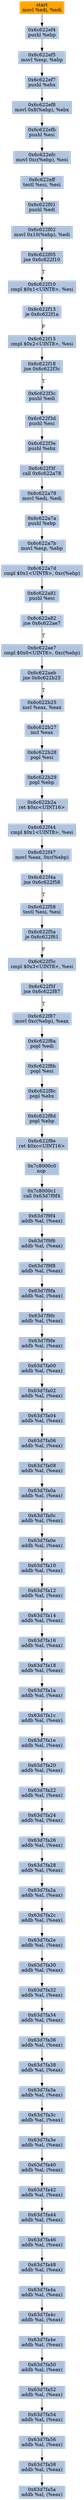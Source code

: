 digraph G {
node[shape=rectangle,style=filled,fillcolor=lightsteelblue,color=lightsteelblue]
bgcolor="transparent"
a0x6c622ef2movl_edi_edi[label="start\nmovl %edi, %edi",color="lightgrey",fillcolor="orange"];
a0x6c622ef4pushl_ebp[label="0x6c622ef4\npushl %ebp"];
a0x6c622ef5movl_esp_ebp[label="0x6c622ef5\nmovl %esp, %ebp"];
a0x6c622ef7pushl_ebx[label="0x6c622ef7\npushl %ebx"];
a0x6c622ef8movl_0x8ebp__ebx[label="0x6c622ef8\nmovl 0x8(%ebp), %ebx"];
a0x6c622efbpushl_esi[label="0x6c622efb\npushl %esi"];
a0x6c622efcmovl_0xcebp__esi[label="0x6c622efc\nmovl 0xc(%ebp), %esi"];
a0x6c622efftestl_esi_esi[label="0x6c622eff\ntestl %esi, %esi"];
a0x6c622f01pushl_edi[label="0x6c622f01\npushl %edi"];
a0x6c622f02movl_0x10ebp__edi[label="0x6c622f02\nmovl 0x10(%ebp), %edi"];
a0x6c622f05jne_0x6c622f10[label="0x6c622f05\njne 0x6c622f10"];
a0x6c622f10cmpl_0x1UINT8_esi[label="0x6c622f10\ncmpl $0x1<UINT8>, %esi"];
a0x6c622f13je_0x6c622f1a[label="0x6c622f13\nje 0x6c622f1a"];
a0x6c622f15cmpl_0x2UINT8_esi[label="0x6c622f15\ncmpl $0x2<UINT8>, %esi"];
a0x6c622f18jne_0x6c622f3c[label="0x6c622f18\njne 0x6c622f3c"];
a0x6c622f3cpushl_edi[label="0x6c622f3c\npushl %edi"];
a0x6c622f3dpushl_esi[label="0x6c622f3d\npushl %esi"];
a0x6c622f3epushl_ebx[label="0x6c622f3e\npushl %ebx"];
a0x6c622f3fcall_0x6c622a78[label="0x6c622f3f\ncall 0x6c622a78"];
a0x6c622a78movl_edi_edi[label="0x6c622a78\nmovl %edi, %edi"];
a0x6c622a7apushl_ebp[label="0x6c622a7a\npushl %ebp"];
a0x6c622a7bmovl_esp_ebp[label="0x6c622a7b\nmovl %esp, %ebp"];
a0x6c622a7dcmpl_0x1UINT8_0xcebp_[label="0x6c622a7d\ncmpl $0x1<UINT8>, 0xc(%ebp)"];
a0x6c622a81pushl_esi[label="0x6c622a81\npushl %esi"];
a0x6c622a82jne_0x6c622ae7[label="0x6c622a82\njne 0x6c622ae7"];
a0x6c622ae7cmpl_0x0UINT8_0xcebp_[label="0x6c622ae7\ncmpl $0x0<UINT8>, 0xc(%ebp)"];
a0x6c622aebjne_0x6c622b25[label="0x6c622aeb\njne 0x6c622b25"];
a0x6c622b25xorl_eax_eax[label="0x6c622b25\nxorl %eax, %eax"];
a0x6c622b27incl_eax[label="0x6c622b27\nincl %eax"];
a0x6c622b28popl_esi[label="0x6c622b28\npopl %esi"];
a0x6c622b29popl_ebp[label="0x6c622b29\npopl %ebp"];
a0x6c622b2aret_0xcUINT16[label="0x6c622b2a\nret $0xc<UINT16>"];
a0x6c622f44cmpl_0x1UINT8_esi[label="0x6c622f44\ncmpl $0x1<UINT8>, %esi"];
a0x6c622f47movl_eax_0xcebp_[label="0x6c622f47\nmovl %eax, 0xc(%ebp)"];
a0x6c622f4ajne_0x6c622f58[label="0x6c622f4a\njne 0x6c622f58"];
a0x6c622f58testl_esi_esi[label="0x6c622f58\ntestl %esi, %esi"];
a0x6c622f5aje_0x6c622f61[label="0x6c622f5a\nje 0x6c622f61"];
a0x6c622f5ccmpl_0x3UINT8_esi[label="0x6c622f5c\ncmpl $0x3<UINT8>, %esi"];
a0x6c622f5fjne_0x6c622f87[label="0x6c622f5f\njne 0x6c622f87"];
a0x6c622f87movl_0xcebp__eax[label="0x6c622f87\nmovl 0xc(%ebp), %eax"];
a0x6c622f8apopl_edi[label="0x6c622f8a\npopl %edi"];
a0x6c622f8bpopl_esi[label="0x6c622f8b\npopl %esi"];
a0x6c622f8cpopl_ebx[label="0x6c622f8c\npopl %ebx"];
a0x6c622f8dpopl_ebp[label="0x6c622f8d\npopl %ebp"];
a0x6c622f8eret_0xcUINT16[label="0x6c622f8e\nret $0xc<UINT16>"];
a0x7c8000c0nop_[label="0x7c8000c0\nnop "];
a0x7c8000c1call_0x63d7f9f4[label="0x7c8000c1\ncall 0x63d7f9f4"];
a0x63d7f9f4addb_al_eax_[label="0x63d7f9f4\naddb %al, (%eax)"];
a0x63d7f9f6addb_al_eax_[label="0x63d7f9f6\naddb %al, (%eax)"];
a0x63d7f9f8addb_al_eax_[label="0x63d7f9f8\naddb %al, (%eax)"];
a0x63d7f9faaddb_al_eax_[label="0x63d7f9fa\naddb %al, (%eax)"];
a0x63d7f9fcaddb_al_eax_[label="0x63d7f9fc\naddb %al, (%eax)"];
a0x63d7f9feaddb_al_eax_[label="0x63d7f9fe\naddb %al, (%eax)"];
a0x63d7fa00addb_al_eax_[label="0x63d7fa00\naddb %al, (%eax)"];
a0x63d7fa02addb_al_eax_[label="0x63d7fa02\naddb %al, (%eax)"];
a0x63d7fa04addb_al_eax_[label="0x63d7fa04\naddb %al, (%eax)"];
a0x63d7fa06addb_al_eax_[label="0x63d7fa06\naddb %al, (%eax)"];
a0x63d7fa08addb_al_eax_[label="0x63d7fa08\naddb %al, (%eax)"];
a0x63d7fa0aaddb_al_eax_[label="0x63d7fa0a\naddb %al, (%eax)"];
a0x63d7fa0caddb_al_eax_[label="0x63d7fa0c\naddb %al, (%eax)"];
a0x63d7fa0eaddb_al_eax_[label="0x63d7fa0e\naddb %al, (%eax)"];
a0x63d7fa10addb_al_eax_[label="0x63d7fa10\naddb %al, (%eax)"];
a0x63d7fa12addb_al_eax_[label="0x63d7fa12\naddb %al, (%eax)"];
a0x63d7fa14addb_al_eax_[label="0x63d7fa14\naddb %al, (%eax)"];
a0x63d7fa16addb_al_eax_[label="0x63d7fa16\naddb %al, (%eax)"];
a0x63d7fa18addb_al_eax_[label="0x63d7fa18\naddb %al, (%eax)"];
a0x63d7fa1aaddb_al_eax_[label="0x63d7fa1a\naddb %al, (%eax)"];
a0x63d7fa1caddb_al_eax_[label="0x63d7fa1c\naddb %al, (%eax)"];
a0x63d7fa1eaddb_al_eax_[label="0x63d7fa1e\naddb %al, (%eax)"];
a0x63d7fa20addb_al_eax_[label="0x63d7fa20\naddb %al, (%eax)"];
a0x63d7fa22addb_al_eax_[label="0x63d7fa22\naddb %al, (%eax)"];
a0x63d7fa24addb_al_eax_[label="0x63d7fa24\naddb %al, (%eax)"];
a0x63d7fa26addb_al_eax_[label="0x63d7fa26\naddb %al, (%eax)"];
a0x63d7fa28addb_al_eax_[label="0x63d7fa28\naddb %al, (%eax)"];
a0x63d7fa2aaddb_al_eax_[label="0x63d7fa2a\naddb %al, (%eax)"];
a0x63d7fa2caddb_al_eax_[label="0x63d7fa2c\naddb %al, (%eax)"];
a0x63d7fa2eaddb_al_eax_[label="0x63d7fa2e\naddb %al, (%eax)"];
a0x63d7fa30addb_al_eax_[label="0x63d7fa30\naddb %al, (%eax)"];
a0x63d7fa32addb_al_eax_[label="0x63d7fa32\naddb %al, (%eax)"];
a0x63d7fa34addb_al_eax_[label="0x63d7fa34\naddb %al, (%eax)"];
a0x63d7fa36addb_al_eax_[label="0x63d7fa36\naddb %al, (%eax)"];
a0x63d7fa38addb_al_eax_[label="0x63d7fa38\naddb %al, (%eax)"];
a0x63d7fa3aaddb_al_eax_[label="0x63d7fa3a\naddb %al, (%eax)"];
a0x63d7fa3caddb_al_eax_[label="0x63d7fa3c\naddb %al, (%eax)"];
a0x63d7fa3eaddb_al_eax_[label="0x63d7fa3e\naddb %al, (%eax)"];
a0x63d7fa40addb_al_eax_[label="0x63d7fa40\naddb %al, (%eax)"];
a0x63d7fa42addb_al_eax_[label="0x63d7fa42\naddb %al, (%eax)"];
a0x63d7fa44addb_al_eax_[label="0x63d7fa44\naddb %al, (%eax)"];
a0x63d7fa46addb_al_eax_[label="0x63d7fa46\naddb %al, (%eax)"];
a0x63d7fa48addb_al_eax_[label="0x63d7fa48\naddb %al, (%eax)"];
a0x63d7fa4aaddb_al_eax_[label="0x63d7fa4a\naddb %al, (%eax)"];
a0x63d7fa4caddb_al_eax_[label="0x63d7fa4c\naddb %al, (%eax)"];
a0x63d7fa4eaddb_al_eax_[label="0x63d7fa4e\naddb %al, (%eax)"];
a0x63d7fa50addb_al_eax_[label="0x63d7fa50\naddb %al, (%eax)"];
a0x63d7fa52addb_al_eax_[label="0x63d7fa52\naddb %al, (%eax)"];
a0x63d7fa54addb_al_eax_[label="0x63d7fa54\naddb %al, (%eax)"];
a0x63d7fa56addb_al_eax_[label="0x63d7fa56\naddb %al, (%eax)"];
a0x63d7fa58addb_al_eax_[label="0x63d7fa58\naddb %al, (%eax)"];
a0x63d7fa5aaddb_al_eax_[label="0x63d7fa5a\naddb %al, (%eax)"];
a0x6c622ef2movl_edi_edi -> a0x6c622ef4pushl_ebp [color="#000000"];
a0x6c622ef4pushl_ebp -> a0x6c622ef5movl_esp_ebp [color="#000000"];
a0x6c622ef5movl_esp_ebp -> a0x6c622ef7pushl_ebx [color="#000000"];
a0x6c622ef7pushl_ebx -> a0x6c622ef8movl_0x8ebp__ebx [color="#000000"];
a0x6c622ef8movl_0x8ebp__ebx -> a0x6c622efbpushl_esi [color="#000000"];
a0x6c622efbpushl_esi -> a0x6c622efcmovl_0xcebp__esi [color="#000000"];
a0x6c622efcmovl_0xcebp__esi -> a0x6c622efftestl_esi_esi [color="#000000"];
a0x6c622efftestl_esi_esi -> a0x6c622f01pushl_edi [color="#000000"];
a0x6c622f01pushl_edi -> a0x6c622f02movl_0x10ebp__edi [color="#000000"];
a0x6c622f02movl_0x10ebp__edi -> a0x6c622f05jne_0x6c622f10 [color="#000000"];
a0x6c622f05jne_0x6c622f10 -> a0x6c622f10cmpl_0x1UINT8_esi [color="#000000",label="T"];
a0x6c622f10cmpl_0x1UINT8_esi -> a0x6c622f13je_0x6c622f1a [color="#000000"];
a0x6c622f13je_0x6c622f1a -> a0x6c622f15cmpl_0x2UINT8_esi [color="#000000",label="F"];
a0x6c622f15cmpl_0x2UINT8_esi -> a0x6c622f18jne_0x6c622f3c [color="#000000"];
a0x6c622f18jne_0x6c622f3c -> a0x6c622f3cpushl_edi [color="#000000",label="T"];
a0x6c622f3cpushl_edi -> a0x6c622f3dpushl_esi [color="#000000"];
a0x6c622f3dpushl_esi -> a0x6c622f3epushl_ebx [color="#000000"];
a0x6c622f3epushl_ebx -> a0x6c622f3fcall_0x6c622a78 [color="#000000"];
a0x6c622f3fcall_0x6c622a78 -> a0x6c622a78movl_edi_edi [color="#000000"];
a0x6c622a78movl_edi_edi -> a0x6c622a7apushl_ebp [color="#000000"];
a0x6c622a7apushl_ebp -> a0x6c622a7bmovl_esp_ebp [color="#000000"];
a0x6c622a7bmovl_esp_ebp -> a0x6c622a7dcmpl_0x1UINT8_0xcebp_ [color="#000000"];
a0x6c622a7dcmpl_0x1UINT8_0xcebp_ -> a0x6c622a81pushl_esi [color="#000000"];
a0x6c622a81pushl_esi -> a0x6c622a82jne_0x6c622ae7 [color="#000000"];
a0x6c622a82jne_0x6c622ae7 -> a0x6c622ae7cmpl_0x0UINT8_0xcebp_ [color="#000000",label="T"];
a0x6c622ae7cmpl_0x0UINT8_0xcebp_ -> a0x6c622aebjne_0x6c622b25 [color="#000000"];
a0x6c622aebjne_0x6c622b25 -> a0x6c622b25xorl_eax_eax [color="#000000",label="T"];
a0x6c622b25xorl_eax_eax -> a0x6c622b27incl_eax [color="#000000"];
a0x6c622b27incl_eax -> a0x6c622b28popl_esi [color="#000000"];
a0x6c622b28popl_esi -> a0x6c622b29popl_ebp [color="#000000"];
a0x6c622b29popl_ebp -> a0x6c622b2aret_0xcUINT16 [color="#000000"];
a0x6c622b2aret_0xcUINT16 -> a0x6c622f44cmpl_0x1UINT8_esi [color="#000000"];
a0x6c622f44cmpl_0x1UINT8_esi -> a0x6c622f47movl_eax_0xcebp_ [color="#000000"];
a0x6c622f47movl_eax_0xcebp_ -> a0x6c622f4ajne_0x6c622f58 [color="#000000"];
a0x6c622f4ajne_0x6c622f58 -> a0x6c622f58testl_esi_esi [color="#000000",label="T"];
a0x6c622f58testl_esi_esi -> a0x6c622f5aje_0x6c622f61 [color="#000000"];
a0x6c622f5aje_0x6c622f61 -> a0x6c622f5ccmpl_0x3UINT8_esi [color="#000000",label="F"];
a0x6c622f5ccmpl_0x3UINT8_esi -> a0x6c622f5fjne_0x6c622f87 [color="#000000"];
a0x6c622f5fjne_0x6c622f87 -> a0x6c622f87movl_0xcebp__eax [color="#000000",label="T"];
a0x6c622f87movl_0xcebp__eax -> a0x6c622f8apopl_edi [color="#000000"];
a0x6c622f8apopl_edi -> a0x6c622f8bpopl_esi [color="#000000"];
a0x6c622f8bpopl_esi -> a0x6c622f8cpopl_ebx [color="#000000"];
a0x6c622f8cpopl_ebx -> a0x6c622f8dpopl_ebp [color="#000000"];
a0x6c622f8dpopl_ebp -> a0x6c622f8eret_0xcUINT16 [color="#000000"];
a0x6c622f8eret_0xcUINT16 -> a0x7c8000c0nop_ [color="#000000"];
a0x7c8000c0nop_ -> a0x7c8000c1call_0x63d7f9f4 [color="#000000"];
a0x7c8000c1call_0x63d7f9f4 -> a0x63d7f9f4addb_al_eax_ [color="#000000"];
a0x63d7f9f4addb_al_eax_ -> a0x63d7f9f6addb_al_eax_ [color="#000000"];
a0x63d7f9f6addb_al_eax_ -> a0x63d7f9f8addb_al_eax_ [color="#000000"];
a0x63d7f9f8addb_al_eax_ -> a0x63d7f9faaddb_al_eax_ [color="#000000"];
a0x63d7f9faaddb_al_eax_ -> a0x63d7f9fcaddb_al_eax_ [color="#000000"];
a0x63d7f9fcaddb_al_eax_ -> a0x63d7f9feaddb_al_eax_ [color="#000000"];
a0x63d7f9feaddb_al_eax_ -> a0x63d7fa00addb_al_eax_ [color="#000000"];
a0x63d7fa00addb_al_eax_ -> a0x63d7fa02addb_al_eax_ [color="#000000"];
a0x63d7fa02addb_al_eax_ -> a0x63d7fa04addb_al_eax_ [color="#000000"];
a0x63d7fa04addb_al_eax_ -> a0x63d7fa06addb_al_eax_ [color="#000000"];
a0x63d7fa06addb_al_eax_ -> a0x63d7fa08addb_al_eax_ [color="#000000"];
a0x63d7fa08addb_al_eax_ -> a0x63d7fa0aaddb_al_eax_ [color="#000000"];
a0x63d7fa0aaddb_al_eax_ -> a0x63d7fa0caddb_al_eax_ [color="#000000"];
a0x63d7fa0caddb_al_eax_ -> a0x63d7fa0eaddb_al_eax_ [color="#000000"];
a0x63d7fa0eaddb_al_eax_ -> a0x63d7fa10addb_al_eax_ [color="#000000"];
a0x63d7fa10addb_al_eax_ -> a0x63d7fa12addb_al_eax_ [color="#000000"];
a0x63d7fa12addb_al_eax_ -> a0x63d7fa14addb_al_eax_ [color="#000000"];
a0x63d7fa14addb_al_eax_ -> a0x63d7fa16addb_al_eax_ [color="#000000"];
a0x63d7fa16addb_al_eax_ -> a0x63d7fa18addb_al_eax_ [color="#000000"];
a0x63d7fa18addb_al_eax_ -> a0x63d7fa1aaddb_al_eax_ [color="#000000"];
a0x63d7fa1aaddb_al_eax_ -> a0x63d7fa1caddb_al_eax_ [color="#000000"];
a0x63d7fa1caddb_al_eax_ -> a0x63d7fa1eaddb_al_eax_ [color="#000000"];
a0x63d7fa1eaddb_al_eax_ -> a0x63d7fa20addb_al_eax_ [color="#000000"];
a0x63d7fa20addb_al_eax_ -> a0x63d7fa22addb_al_eax_ [color="#000000"];
a0x63d7fa22addb_al_eax_ -> a0x63d7fa24addb_al_eax_ [color="#000000"];
a0x63d7fa24addb_al_eax_ -> a0x63d7fa26addb_al_eax_ [color="#000000"];
a0x63d7fa26addb_al_eax_ -> a0x63d7fa28addb_al_eax_ [color="#000000"];
a0x63d7fa28addb_al_eax_ -> a0x63d7fa2aaddb_al_eax_ [color="#000000"];
a0x63d7fa2aaddb_al_eax_ -> a0x63d7fa2caddb_al_eax_ [color="#000000"];
a0x63d7fa2caddb_al_eax_ -> a0x63d7fa2eaddb_al_eax_ [color="#000000"];
a0x63d7fa2eaddb_al_eax_ -> a0x63d7fa30addb_al_eax_ [color="#000000"];
a0x63d7fa30addb_al_eax_ -> a0x63d7fa32addb_al_eax_ [color="#000000"];
a0x63d7fa32addb_al_eax_ -> a0x63d7fa34addb_al_eax_ [color="#000000"];
a0x63d7fa34addb_al_eax_ -> a0x63d7fa36addb_al_eax_ [color="#000000"];
a0x63d7fa36addb_al_eax_ -> a0x63d7fa38addb_al_eax_ [color="#000000"];
a0x63d7fa38addb_al_eax_ -> a0x63d7fa3aaddb_al_eax_ [color="#000000"];
a0x63d7fa3aaddb_al_eax_ -> a0x63d7fa3caddb_al_eax_ [color="#000000"];
a0x63d7fa3caddb_al_eax_ -> a0x63d7fa3eaddb_al_eax_ [color="#000000"];
a0x63d7fa3eaddb_al_eax_ -> a0x63d7fa40addb_al_eax_ [color="#000000"];
a0x63d7fa40addb_al_eax_ -> a0x63d7fa42addb_al_eax_ [color="#000000"];
a0x63d7fa42addb_al_eax_ -> a0x63d7fa44addb_al_eax_ [color="#000000"];
a0x63d7fa44addb_al_eax_ -> a0x63d7fa46addb_al_eax_ [color="#000000"];
a0x63d7fa46addb_al_eax_ -> a0x63d7fa48addb_al_eax_ [color="#000000"];
a0x63d7fa48addb_al_eax_ -> a0x63d7fa4aaddb_al_eax_ [color="#000000"];
a0x63d7fa4aaddb_al_eax_ -> a0x63d7fa4caddb_al_eax_ [color="#000000"];
a0x63d7fa4caddb_al_eax_ -> a0x63d7fa4eaddb_al_eax_ [color="#000000"];
a0x63d7fa4eaddb_al_eax_ -> a0x63d7fa50addb_al_eax_ [color="#000000"];
a0x63d7fa50addb_al_eax_ -> a0x63d7fa52addb_al_eax_ [color="#000000"];
a0x63d7fa52addb_al_eax_ -> a0x63d7fa54addb_al_eax_ [color="#000000"];
a0x63d7fa54addb_al_eax_ -> a0x63d7fa56addb_al_eax_ [color="#000000"];
a0x63d7fa56addb_al_eax_ -> a0x63d7fa58addb_al_eax_ [color="#000000"];
a0x63d7fa58addb_al_eax_ -> a0x63d7fa5aaddb_al_eax_ [color="#000000"];
}
